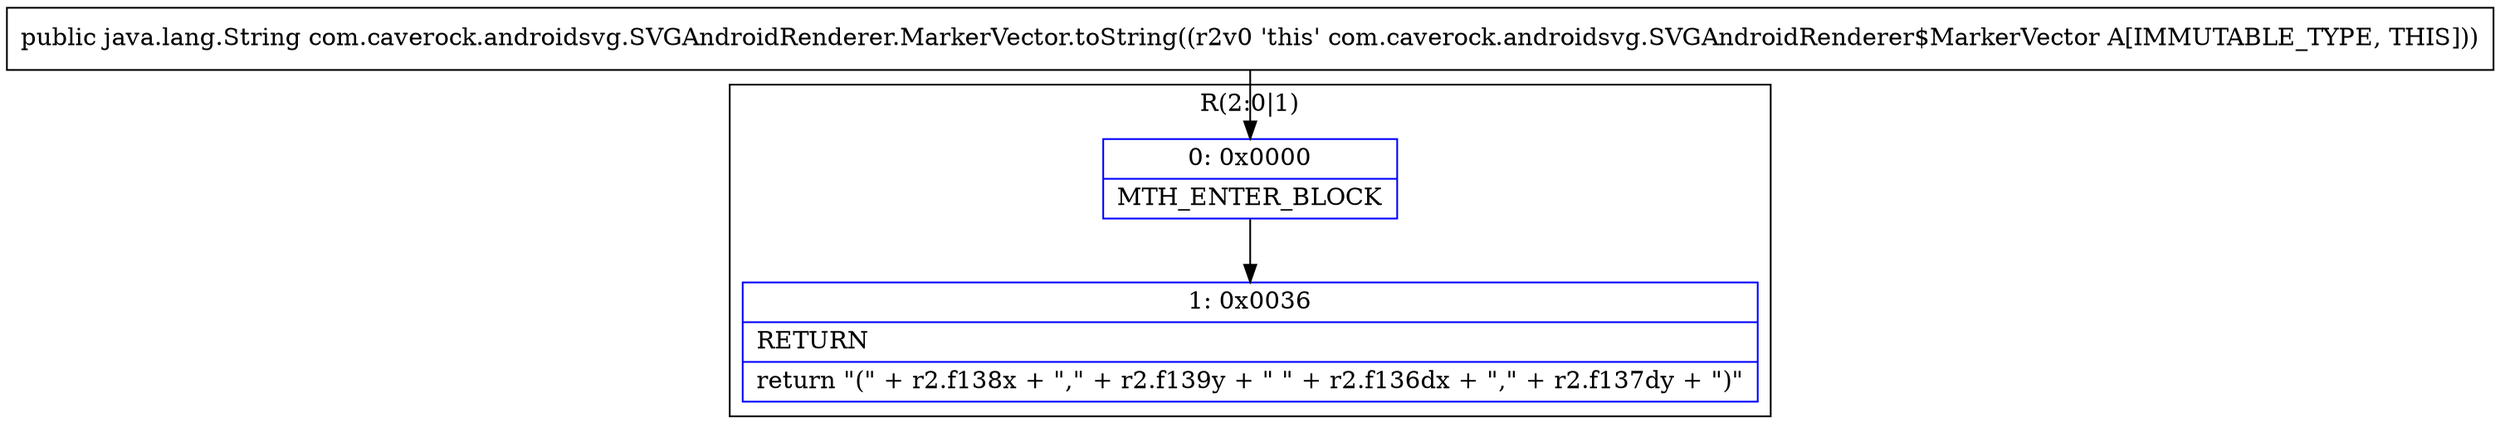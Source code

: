digraph "CFG forcom.caverock.androidsvg.SVGAndroidRenderer.MarkerVector.toString()Ljava\/lang\/String;" {
subgraph cluster_Region_577007730 {
label = "R(2:0|1)";
node [shape=record,color=blue];
Node_0 [shape=record,label="{0\:\ 0x0000|MTH_ENTER_BLOCK\l}"];
Node_1 [shape=record,label="{1\:\ 0x0036|RETURN\l|return \"(\" + r2.f138x + \",\" + r2.f139y + \" \" + r2.f136dx + \",\" + r2.f137dy + \")\"\l}"];
}
MethodNode[shape=record,label="{public java.lang.String com.caverock.androidsvg.SVGAndroidRenderer.MarkerVector.toString((r2v0 'this' com.caverock.androidsvg.SVGAndroidRenderer$MarkerVector A[IMMUTABLE_TYPE, THIS])) }"];
MethodNode -> Node_0;
Node_0 -> Node_1;
}

